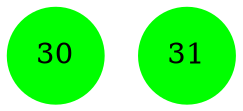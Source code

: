 digraph brain {
	ranksep=2.0;
	30 [shape=circle,style=filled,color=green];
	31 [shape=circle,style=filled,color=green];
	{ rank=same; }
	{ rank=same; }
	{ rank=same; 30; 31; }
}
